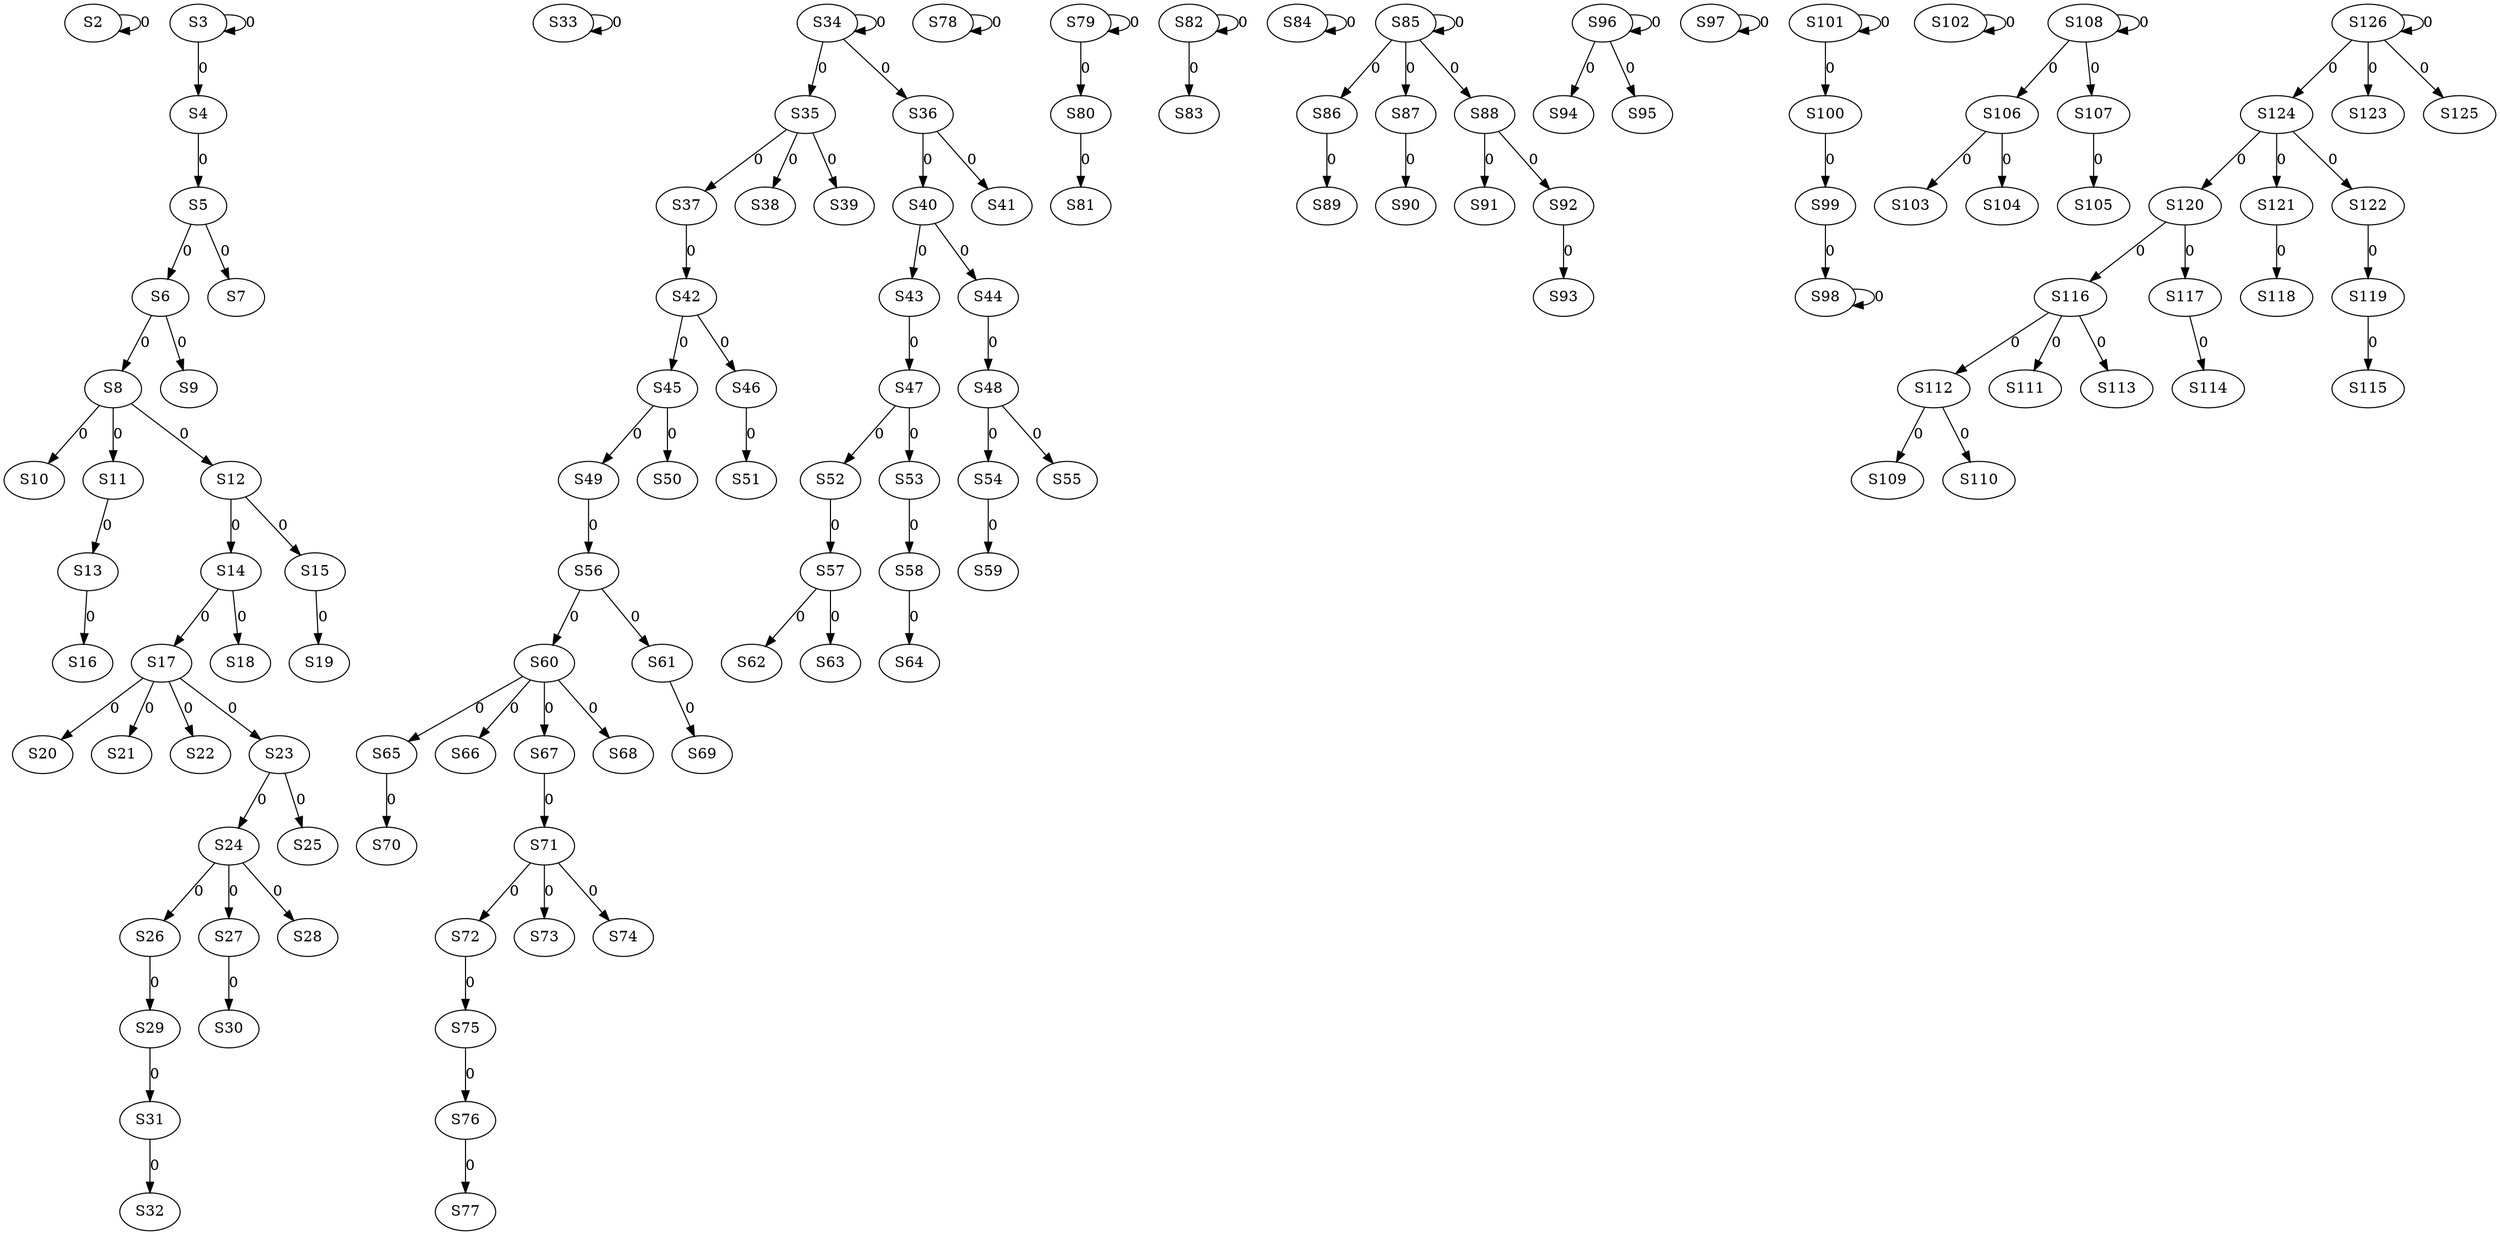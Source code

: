strict digraph {
	S2 -> S2 [ label = 0 ];
	S3 -> S3 [ label = 0 ];
	S3 -> S4 [ label = 0 ];
	S4 -> S5 [ label = 0 ];
	S5 -> S6 [ label = 0 ];
	S5 -> S7 [ label = 0 ];
	S6 -> S8 [ label = 0 ];
	S6 -> S9 [ label = 0 ];
	S8 -> S10 [ label = 0 ];
	S8 -> S11 [ label = 0 ];
	S8 -> S12 [ label = 0 ];
	S11 -> S13 [ label = 0 ];
	S12 -> S14 [ label = 0 ];
	S12 -> S15 [ label = 0 ];
	S13 -> S16 [ label = 0 ];
	S14 -> S17 [ label = 0 ];
	S14 -> S18 [ label = 0 ];
	S15 -> S19 [ label = 0 ];
	S17 -> S20 [ label = 0 ];
	S17 -> S21 [ label = 0 ];
	S17 -> S22 [ label = 0 ];
	S17 -> S23 [ label = 0 ];
	S23 -> S24 [ label = 0 ];
	S23 -> S25 [ label = 0 ];
	S24 -> S26 [ label = 0 ];
	S24 -> S27 [ label = 0 ];
	S24 -> S28 [ label = 0 ];
	S26 -> S29 [ label = 0 ];
	S27 -> S30 [ label = 0 ];
	S29 -> S31 [ label = 0 ];
	S31 -> S32 [ label = 0 ];
	S33 -> S33 [ label = 0 ];
	S34 -> S34 [ label = 0 ];
	S34 -> S35 [ label = 0 ];
	S34 -> S36 [ label = 0 ];
	S35 -> S37 [ label = 0 ];
	S35 -> S38 [ label = 0 ];
	S35 -> S39 [ label = 0 ];
	S36 -> S40 [ label = 0 ];
	S36 -> S41 [ label = 0 ];
	S37 -> S42 [ label = 0 ];
	S40 -> S43 [ label = 0 ];
	S40 -> S44 [ label = 0 ];
	S42 -> S45 [ label = 0 ];
	S42 -> S46 [ label = 0 ];
	S43 -> S47 [ label = 0 ];
	S44 -> S48 [ label = 0 ];
	S45 -> S49 [ label = 0 ];
	S45 -> S50 [ label = 0 ];
	S46 -> S51 [ label = 0 ];
	S47 -> S52 [ label = 0 ];
	S47 -> S53 [ label = 0 ];
	S48 -> S54 [ label = 0 ];
	S48 -> S55 [ label = 0 ];
	S49 -> S56 [ label = 0 ];
	S52 -> S57 [ label = 0 ];
	S53 -> S58 [ label = 0 ];
	S54 -> S59 [ label = 0 ];
	S56 -> S60 [ label = 0 ];
	S56 -> S61 [ label = 0 ];
	S57 -> S62 [ label = 0 ];
	S57 -> S63 [ label = 0 ];
	S58 -> S64 [ label = 0 ];
	S60 -> S65 [ label = 0 ];
	S60 -> S66 [ label = 0 ];
	S60 -> S67 [ label = 0 ];
	S60 -> S68 [ label = 0 ];
	S61 -> S69 [ label = 0 ];
	S65 -> S70 [ label = 0 ];
	S67 -> S71 [ label = 0 ];
	S71 -> S72 [ label = 0 ];
	S71 -> S73 [ label = 0 ];
	S71 -> S74 [ label = 0 ];
	S72 -> S75 [ label = 0 ];
	S75 -> S76 [ label = 0 ];
	S76 -> S77 [ label = 0 ];
	S78 -> S78 [ label = 0 ];
	S79 -> S79 [ label = 0 ];
	S79 -> S80 [ label = 0 ];
	S80 -> S81 [ label = 0 ];
	S82 -> S82 [ label = 0 ];
	S82 -> S83 [ label = 0 ];
	S84 -> S84 [ label = 0 ];
	S85 -> S85 [ label = 0 ];
	S85 -> S86 [ label = 0 ];
	S85 -> S87 [ label = 0 ];
	S85 -> S88 [ label = 0 ];
	S86 -> S89 [ label = 0 ];
	S87 -> S90 [ label = 0 ];
	S88 -> S91 [ label = 0 ];
	S88 -> S92 [ label = 0 ];
	S92 -> S93 [ label = 0 ];
	S96 -> S94 [ label = 0 ];
	S96 -> S95 [ label = 0 ];
	S96 -> S96 [ label = 0 ];
	S97 -> S97 [ label = 0 ];
	S98 -> S98 [ label = 0 ];
	S100 -> S99 [ label = 0 ];
	S101 -> S100 [ label = 0 ];
	S101 -> S101 [ label = 0 ];
	S102 -> S102 [ label = 0 ];
	S106 -> S103 [ label = 0 ];
	S106 -> S104 [ label = 0 ];
	S107 -> S105 [ label = 0 ];
	S108 -> S106 [ label = 0 ];
	S108 -> S107 [ label = 0 ];
	S108 -> S108 [ label = 0 ];
	S112 -> S109 [ label = 0 ];
	S112 -> S110 [ label = 0 ];
	S116 -> S111 [ label = 0 ];
	S116 -> S112 [ label = 0 ];
	S116 -> S113 [ label = 0 ];
	S117 -> S114 [ label = 0 ];
	S119 -> S115 [ label = 0 ];
	S120 -> S116 [ label = 0 ];
	S120 -> S117 [ label = 0 ];
	S121 -> S118 [ label = 0 ];
	S122 -> S119 [ label = 0 ];
	S124 -> S120 [ label = 0 ];
	S124 -> S121 [ label = 0 ];
	S124 -> S122 [ label = 0 ];
	S126 -> S123 [ label = 0 ];
	S126 -> S124 [ label = 0 ];
	S126 -> S125 [ label = 0 ];
	S126 -> S126 [ label = 0 ];
	S99 -> S98 [ label = 0 ];
}